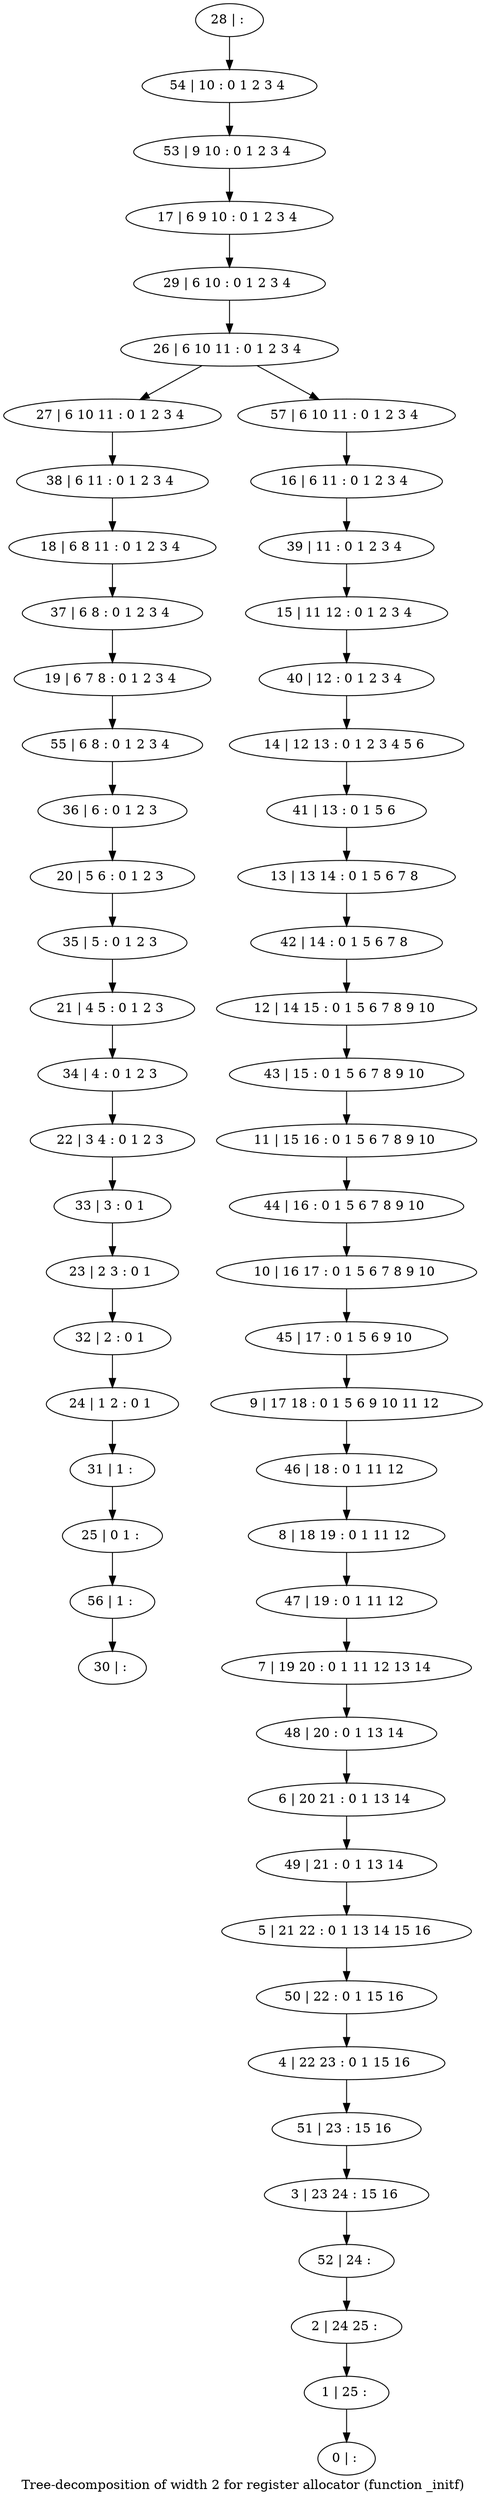 digraph G {
graph [label="Tree-decomposition of width 2 for register allocator (function _initf)"]
0[label="0 | : "];
1[label="1 | 25 : "];
2[label="2 | 24 25 : "];
3[label="3 | 23 24 : 15 16 "];
4[label="4 | 22 23 : 0 1 15 16 "];
5[label="5 | 21 22 : 0 1 13 14 15 16 "];
6[label="6 | 20 21 : 0 1 13 14 "];
7[label="7 | 19 20 : 0 1 11 12 13 14 "];
8[label="8 | 18 19 : 0 1 11 12 "];
9[label="9 | 17 18 : 0 1 5 6 9 10 11 12 "];
10[label="10 | 16 17 : 0 1 5 6 7 8 9 10 "];
11[label="11 | 15 16 : 0 1 5 6 7 8 9 10 "];
12[label="12 | 14 15 : 0 1 5 6 7 8 9 10 "];
13[label="13 | 13 14 : 0 1 5 6 7 8 "];
14[label="14 | 12 13 : 0 1 2 3 4 5 6 "];
15[label="15 | 11 12 : 0 1 2 3 4 "];
16[label="16 | 6 11 : 0 1 2 3 4 "];
17[label="17 | 6 9 10 : 0 1 2 3 4 "];
18[label="18 | 6 8 11 : 0 1 2 3 4 "];
19[label="19 | 6 7 8 : 0 1 2 3 4 "];
20[label="20 | 5 6 : 0 1 2 3 "];
21[label="21 | 4 5 : 0 1 2 3 "];
22[label="22 | 3 4 : 0 1 2 3 "];
23[label="23 | 2 3 : 0 1 "];
24[label="24 | 1 2 : 0 1 "];
25[label="25 | 0 1 : "];
26[label="26 | 6 10 11 : 0 1 2 3 4 "];
27[label="27 | 6 10 11 : 0 1 2 3 4 "];
28[label="28 | : "];
29[label="29 | 6 10 : 0 1 2 3 4 "];
30[label="30 | : "];
31[label="31 | 1 : "];
32[label="32 | 2 : 0 1 "];
33[label="33 | 3 : 0 1 "];
34[label="34 | 4 : 0 1 2 3 "];
35[label="35 | 5 : 0 1 2 3 "];
36[label="36 | 6 : 0 1 2 3 "];
37[label="37 | 6 8 : 0 1 2 3 4 "];
38[label="38 | 6 11 : 0 1 2 3 4 "];
39[label="39 | 11 : 0 1 2 3 4 "];
40[label="40 | 12 : 0 1 2 3 4 "];
41[label="41 | 13 : 0 1 5 6 "];
42[label="42 | 14 : 0 1 5 6 7 8 "];
43[label="43 | 15 : 0 1 5 6 7 8 9 10 "];
44[label="44 | 16 : 0 1 5 6 7 8 9 10 "];
45[label="45 | 17 : 0 1 5 6 9 10 "];
46[label="46 | 18 : 0 1 11 12 "];
47[label="47 | 19 : 0 1 11 12 "];
48[label="48 | 20 : 0 1 13 14 "];
49[label="49 | 21 : 0 1 13 14 "];
50[label="50 | 22 : 0 1 15 16 "];
51[label="51 | 23 : 15 16 "];
52[label="52 | 24 : "];
53[label="53 | 9 10 : 0 1 2 3 4 "];
54[label="54 | 10 : 0 1 2 3 4 "];
55[label="55 | 6 8 : 0 1 2 3 4 "];
56[label="56 | 1 : "];
57[label="57 | 6 10 11 : 0 1 2 3 4 "];
31->25 ;
24->31 ;
32->24 ;
23->32 ;
33->23 ;
22->33 ;
34->22 ;
21->34 ;
35->21 ;
20->35 ;
36->20 ;
37->19 ;
18->37 ;
38->18 ;
27->38 ;
55->36 ;
19->55 ;
56->30 ;
25->56 ;
28->54 ;
54->53 ;
53->17 ;
17->29 ;
29->26 ;
16->39 ;
39->15 ;
15->40 ;
40->14 ;
14->41 ;
41->13 ;
13->42 ;
42->12 ;
12->43 ;
43->11 ;
11->44 ;
44->10 ;
10->45 ;
45->9 ;
9->46 ;
46->8 ;
8->47 ;
47->7 ;
7->48 ;
48->6 ;
6->49 ;
49->5 ;
5->50 ;
50->4 ;
4->51 ;
51->3 ;
3->52 ;
52->2 ;
2->1 ;
1->0 ;
57->16 ;
26->27 ;
26->57 ;
}
